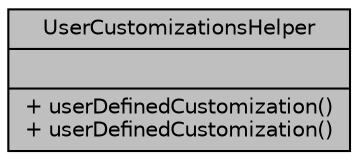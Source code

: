 digraph "UserCustomizationsHelper"
{
 // INTERACTIVE_SVG=YES
  bgcolor="transparent";
  edge [fontname="Helvetica",fontsize="10",labelfontname="Helvetica",labelfontsize="10"];
  node [fontname="Helvetica",fontsize="10",shape=record];
  Node1 [label="{UserCustomizationsHelper\n||+ userDefinedCustomization()\l+ userDefinedCustomization()\l}",height=0.2,width=0.4,color="black", fillcolor="grey75", style="filled" fontcolor="black"];
}
